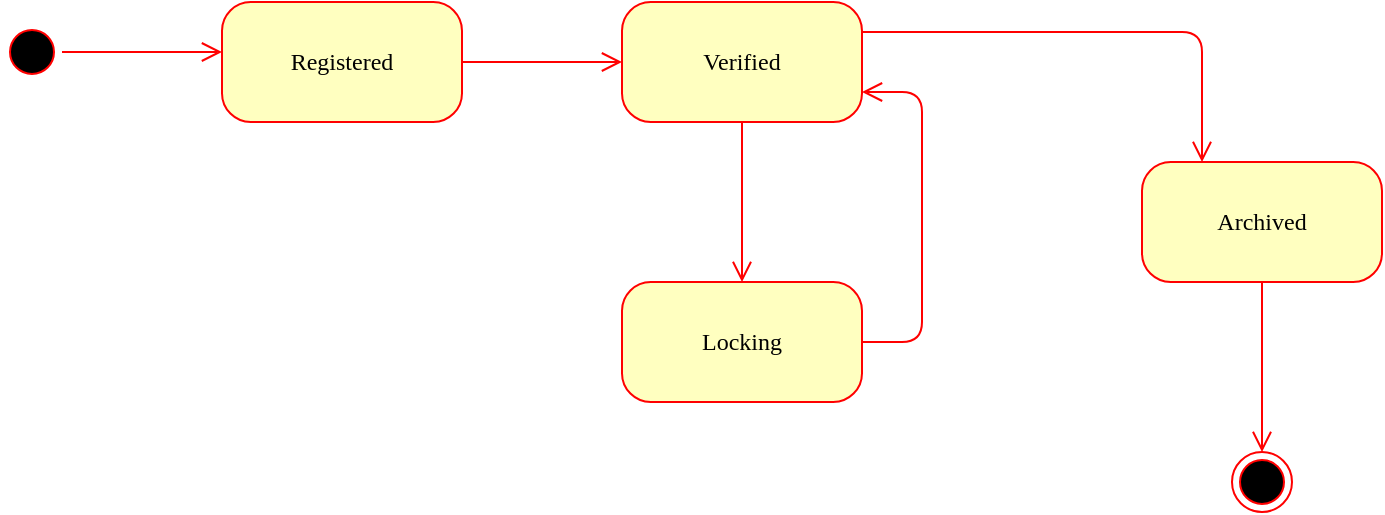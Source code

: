 <mxfile version="14.9.6" type="device" pages="6"><diagram name="STEP 1" id="58cdce13-f638-feb5-8d6f-7d28b1aa9fa0"><mxGraphModel dx="832" dy="1272" grid="1" gridSize="10" guides="1" tooltips="1" connect="1" arrows="1" fold="1" page="1" pageScale="1" pageWidth="1100" pageHeight="850" background="none" math="0" shadow="0"><root><mxCell id="0"/><mxCell id="1" parent="0"/><mxCell id="382b91b5511bd0f7-1" value="" style="ellipse;html=1;shape=startState;fillColor=#000000;strokeColor=#ff0000;rounded=1;shadow=0;comic=0;labelBackgroundColor=none;fontFamily=Verdana;fontSize=12;fontColor=#000000;align=center;direction=south;" parent="1" vertex="1"><mxGeometry x="130" y="210" width="30" height="30" as="geometry"/></mxCell><mxCell id="382b91b5511bd0f7-6" value="Registered" style="rounded=1;whiteSpace=wrap;html=1;arcSize=24;fillColor=#ffffc0;strokeColor=#ff0000;shadow=0;comic=0;labelBackgroundColor=none;fontFamily=Verdana;fontSize=12;fontColor=#000000;align=center;" parent="1" vertex="1"><mxGeometry x="240" y="200" width="120" height="60" as="geometry"/></mxCell><mxCell id="3cde6dad864a17aa-3" style="edgeStyle=orthogonalEdgeStyle;html=1;exitX=1;exitY=0.25;entryX=0.25;entryY=0;labelBackgroundColor=none;endArrow=open;endSize=8;strokeColor=#ff0000;fontFamily=Verdana;fontSize=12;align=left;" parent="1" source="382b91b5511bd0f7-7" target="382b91b5511bd0f7-9" edge="1"><mxGeometry relative="1" as="geometry"/></mxCell><mxCell id="382b91b5511bd0f7-7" value="Verified" style="rounded=1;whiteSpace=wrap;html=1;arcSize=24;fillColor=#ffffc0;strokeColor=#ff0000;shadow=0;comic=0;labelBackgroundColor=none;fontFamily=Verdana;fontSize=12;fontColor=#000000;align=center;" parent="1" vertex="1"><mxGeometry x="440" y="200" width="120" height="60" as="geometry"/></mxCell><mxCell id="382b91b5511bd0f7-9" value="Archived" style="rounded=1;whiteSpace=wrap;html=1;arcSize=24;fillColor=#ffffc0;strokeColor=#ff0000;shadow=0;comic=0;labelBackgroundColor=none;fontFamily=Verdana;fontSize=12;fontColor=#000000;align=center;" parent="1" vertex="1"><mxGeometry x="700" y="280" width="120" height="60" as="geometry"/></mxCell><mxCell id="382b91b5511bd0f7-10" value="Locking" style="rounded=1;whiteSpace=wrap;html=1;arcSize=24;fillColor=#ffffc0;strokeColor=#ff0000;shadow=0;comic=0;labelBackgroundColor=none;fontFamily=Verdana;fontSize=12;fontColor=#000000;align=center;" parent="1" vertex="1"><mxGeometry x="440" y="340" width="120" height="60" as="geometry"/></mxCell><mxCell id="3cde6dad864a17aa-5" style="edgeStyle=elbowEdgeStyle;html=1;labelBackgroundColor=none;endArrow=open;endSize=8;strokeColor=#ff0000;fontFamily=Verdana;fontSize=12;align=left;entryX=0.5;entryY=0;entryDx=0;entryDy=0;exitX=0.5;exitY=1;exitDx=0;exitDy=0;" parent="1" source="382b91b5511bd0f7-9" target="1Tw5r4APDXNCRhc0Rgy8-1" edge="1"><mxGeometry relative="1" as="geometry"><mxPoint x="860" y="490" as="sourcePoint"/><mxPoint x="830" y="630" as="targetPoint"/><Array as="points"><mxPoint x="760" y="380"/></Array></mxGeometry></mxCell><mxCell id="2a3bc250acf0617d-9" style="edgeStyle=orthogonalEdgeStyle;html=1;labelBackgroundColor=none;endArrow=open;endSize=8;strokeColor=#ff0000;fontFamily=Verdana;fontSize=12;align=left;" parent="1" source="382b91b5511bd0f7-1" edge="1"><mxGeometry relative="1" as="geometry"><mxPoint x="240" y="225" as="targetPoint"/></mxGeometry></mxCell><mxCell id="2a3bc250acf0617d-10" style="edgeStyle=orthogonalEdgeStyle;html=1;labelBackgroundColor=none;endArrow=open;endSize=8;strokeColor=#ff0000;fontFamily=Verdana;fontSize=12;align=left;entryX=0;entryY=0.5;" parent="1" source="382b91b5511bd0f7-6" target="382b91b5511bd0f7-7" edge="1"><mxGeometry relative="1" as="geometry"/></mxCell><mxCell id="2a3bc250acf0617d-14" style="edgeStyle=orthogonalEdgeStyle;html=1;entryX=1;entryY=0.75;labelBackgroundColor=none;endArrow=open;endSize=8;strokeColor=#ff0000;fontFamily=Verdana;fontSize=12;align=left;exitX=1;exitY=0.5;exitDx=0;exitDy=0;" parent="1" source="382b91b5511bd0f7-10" target="382b91b5511bd0f7-7" edge="1"><mxGeometry relative="1" as="geometry"><mxPoint x="570" y="460" as="sourcePoint"/><Array as="points"><mxPoint x="590" y="370"/><mxPoint x="590" y="245"/></Array></mxGeometry></mxCell><mxCell id="1Tw5r4APDXNCRhc0Rgy8-1" value="" style="ellipse;html=1;shape=endState;fillColor=#000000;strokeColor=#ff0000;" vertex="1" parent="1"><mxGeometry x="745" y="425" width="30" height="30" as="geometry"/></mxCell><mxCell id="1Tw5r4APDXNCRhc0Rgy8-6" style="edgeStyle=orthogonalEdgeStyle;html=1;labelBackgroundColor=none;endArrow=open;endSize=8;strokeColor=#ff0000;fontFamily=Verdana;fontSize=12;align=left;entryX=0.5;entryY=0;exitX=0.5;exitY=1;exitDx=0;exitDy=0;entryDx=0;entryDy=0;" edge="1" parent="1" source="382b91b5511bd0f7-7" target="382b91b5511bd0f7-10"><mxGeometry relative="1" as="geometry"><mxPoint x="460" y="300" as="sourcePoint"/><mxPoint x="540" y="380" as="targetPoint"/></mxGeometry></mxCell></root></mxGraphModel></diagram><diagram name="STEP 2" id="QKfu1V7X87MnSLor5ncl"><mxGraphModel dx="986" dy="1272" grid="1" gridSize="10" guides="1" tooltips="1" connect="1" arrows="1" fold="1" page="1" pageScale="1" pageWidth="1100" pageHeight="850" background="none" math="0" shadow="0"><root><mxCell id="EJxR_ySyoxJ4q-DhHBnc-0"/><mxCell id="EJxR_ySyoxJ4q-DhHBnc-1" parent="EJxR_ySyoxJ4q-DhHBnc-0"/><mxCell id="EJxR_ySyoxJ4q-DhHBnc-2" value="" style="ellipse;html=1;shape=startState;fillColor=#000000;strokeColor=#ff0000;rounded=1;shadow=0;comic=0;labelBackgroundColor=none;fontFamily=Verdana;fontSize=12;fontColor=#000000;align=center;direction=south;" vertex="1" parent="EJxR_ySyoxJ4q-DhHBnc-1"><mxGeometry x="180" y="215" width="30" height="30" as="geometry"/></mxCell><mxCell id="EJxR_ySyoxJ4q-DhHBnc-3" value="Registered" style="rounded=1;whiteSpace=wrap;html=1;arcSize=24;fillColor=#ffffc0;strokeColor=#ff0000;shadow=0;comic=0;labelBackgroundColor=none;fontFamily=Verdana;fontSize=12;fontColor=#000000;align=center;" vertex="1" parent="EJxR_ySyoxJ4q-DhHBnc-1"><mxGeometry x="260" y="110" width="120" height="60" as="geometry"/></mxCell><mxCell id="EJxR_ySyoxJ4q-DhHBnc-4" value="撤銷帳號&lt;br&gt;." style="edgeStyle=orthogonalEdgeStyle;html=1;exitX=1;exitY=0.25;entryX=0.25;entryY=0;labelBackgroundColor=none;endArrow=open;endSize=8;strokeColor=#ff0000;fontFamily=Verdana;fontSize=12;align=left;" edge="1" parent="EJxR_ySyoxJ4q-DhHBnc-1" source="EJxR_ySyoxJ4q-DhHBnc-5" target="EJxR_ySyoxJ4q-DhHBnc-6"><mxGeometry relative="1" as="geometry"/></mxCell><mxCell id="EJxR_ySyoxJ4q-DhHBnc-5" value="Verified" style="rounded=1;whiteSpace=wrap;html=1;arcSize=24;fillColor=#ffffc0;strokeColor=#ff0000;shadow=0;comic=0;labelBackgroundColor=none;fontFamily=Verdana;fontSize=12;fontColor=#000000;align=center;" vertex="1" parent="EJxR_ySyoxJ4q-DhHBnc-1"><mxGeometry x="440" y="200" width="120" height="60" as="geometry"/></mxCell><mxCell id="EJxR_ySyoxJ4q-DhHBnc-6" value="Archived" style="rounded=1;whiteSpace=wrap;html=1;arcSize=24;fillColor=#ffffc0;strokeColor=#ff0000;shadow=0;comic=0;labelBackgroundColor=none;fontFamily=Verdana;fontSize=12;fontColor=#000000;align=center;" vertex="1" parent="EJxR_ySyoxJ4q-DhHBnc-1"><mxGeometry x="700" y="280" width="120" height="60" as="geometry"/></mxCell><mxCell id="EJxR_ySyoxJ4q-DhHBnc-7" value="Locking" style="rounded=1;whiteSpace=wrap;html=1;arcSize=24;fillColor=#ffffc0;strokeColor=#ff0000;shadow=0;comic=0;labelBackgroundColor=none;fontFamily=Verdana;fontSize=12;fontColor=#000000;align=center;" vertex="1" parent="EJxR_ySyoxJ4q-DhHBnc-1"><mxGeometry x="440" y="340" width="120" height="60" as="geometry"/></mxCell><mxCell id="EJxR_ySyoxJ4q-DhHBnc-8" style="edgeStyle=elbowEdgeStyle;html=1;labelBackgroundColor=none;endArrow=open;endSize=8;strokeColor=#ff0000;fontFamily=Verdana;fontSize=12;align=left;entryX=0.5;entryY=0;entryDx=0;entryDy=0;exitX=0.5;exitY=1;exitDx=0;exitDy=0;" edge="1" parent="EJxR_ySyoxJ4q-DhHBnc-1" source="EJxR_ySyoxJ4q-DhHBnc-6" target="EJxR_ySyoxJ4q-DhHBnc-12"><mxGeometry relative="1" as="geometry"><mxPoint x="860" y="490" as="sourcePoint"/><mxPoint x="830" y="630" as="targetPoint"/><Array as="points"><mxPoint x="760" y="380"/></Array></mxGeometry></mxCell><mxCell id="EJxR_ySyoxJ4q-DhHBnc-9" value="申請帳號" style="edgeStyle=orthogonalEdgeStyle;html=1;labelBackgroundColor=none;endArrow=open;endSize=8;strokeColor=#ff0000;fontFamily=Verdana;fontSize=12;align=left;entryX=0;entryY=0.5;entryDx=0;entryDy=0;" edge="1" parent="EJxR_ySyoxJ4q-DhHBnc-1" source="EJxR_ySyoxJ4q-DhHBnc-2" target="EJxR_ySyoxJ4q-DhHBnc-3"><mxGeometry relative="1" as="geometry"><mxPoint x="240" y="225" as="targetPoint"/></mxGeometry></mxCell><mxCell id="EJxR_ySyoxJ4q-DhHBnc-10" value="進行EMAIL驗證&lt;br&gt;" style="edgeStyle=orthogonalEdgeStyle;html=1;labelBackgroundColor=none;endArrow=open;endSize=8;strokeColor=#ff0000;fontFamily=Verdana;fontSize=12;align=left;entryX=0;entryY=0.5;" edge="1" parent="EJxR_ySyoxJ4q-DhHBnc-1" source="EJxR_ySyoxJ4q-DhHBnc-3" target="EJxR_ySyoxJ4q-DhHBnc-5"><mxGeometry relative="1" as="geometry"/></mxCell><mxCell id="EJxR_ySyoxJ4q-DhHBnc-11" value="忘記密碼&lt;br&gt;(重設)" style="edgeStyle=orthogonalEdgeStyle;html=1;entryX=1;entryY=0.75;labelBackgroundColor=none;endArrow=open;endSize=8;strokeColor=#ff0000;fontFamily=Verdana;fontSize=12;align=left;exitX=1;exitY=0.5;exitDx=0;exitDy=0;" edge="1" parent="EJxR_ySyoxJ4q-DhHBnc-1" source="EJxR_ySyoxJ4q-DhHBnc-7" target="EJxR_ySyoxJ4q-DhHBnc-5"><mxGeometry relative="1" as="geometry"><mxPoint x="570" y="460" as="sourcePoint"/><Array as="points"><mxPoint x="620" y="370"/><mxPoint x="620" y="245"/></Array></mxGeometry></mxCell><mxCell id="EJxR_ySyoxJ4q-DhHBnc-12" value="" style="ellipse;html=1;shape=endState;fillColor=#000000;strokeColor=#ff0000;" vertex="1" parent="EJxR_ySyoxJ4q-DhHBnc-1"><mxGeometry x="745" y="425" width="30" height="30" as="geometry"/></mxCell><mxCell id="EJxR_ySyoxJ4q-DhHBnc-13" value="輸入密碼錯誤(三次)" style="edgeStyle=orthogonalEdgeStyle;html=1;labelBackgroundColor=none;endArrow=open;endSize=8;strokeColor=#ff0000;fontFamily=Verdana;fontSize=12;align=left;entryX=0.5;entryY=0;exitX=0.5;exitY=1;exitDx=0;exitDy=0;entryDx=0;entryDy=0;" edge="1" parent="EJxR_ySyoxJ4q-DhHBnc-1" source="EJxR_ySyoxJ4q-DhHBnc-5" target="EJxR_ySyoxJ4q-DhHBnc-7"><mxGeometry relative="1" as="geometry"><mxPoint x="460" y="300" as="sourcePoint"/><mxPoint x="540" y="380" as="targetPoint"/></mxGeometry></mxCell></root></mxGraphModel></diagram><diagram name="STEP 3" id="xMmD3lQz6aDLC7gqg4V_"><mxGraphModel dx="892" dy="1272" grid="1" gridSize="10" guides="1" tooltips="1" connect="1" arrows="1" fold="1" page="1" pageScale="1" pageWidth="1100" pageHeight="850" background="none" math="0" shadow="0"><root><mxCell id="XWTrqI8TIxMDbQP2rO37-0"/><mxCell id="XWTrqI8TIxMDbQP2rO37-1" parent="XWTrqI8TIxMDbQP2rO37-0"/><mxCell id="XWTrqI8TIxMDbQP2rO37-2" value="" style="ellipse;html=1;shape=startState;fillColor=#000000;strokeColor=#ff0000;rounded=1;shadow=0;comic=0;labelBackgroundColor=none;fontFamily=Verdana;fontSize=12;fontColor=#000000;align=center;direction=south;" vertex="1" parent="XWTrqI8TIxMDbQP2rO37-1"><mxGeometry x="180" y="215" width="30" height="30" as="geometry"/></mxCell><mxCell id="XWTrqI8TIxMDbQP2rO37-3" value="Registered" style="rounded=1;whiteSpace=wrap;html=1;arcSize=24;fillColor=#ffffc0;strokeColor=#ff0000;shadow=0;comic=0;labelBackgroundColor=none;fontFamily=Verdana;fontSize=12;fontColor=#000000;align=center;" vertex="1" parent="XWTrqI8TIxMDbQP2rO37-1"><mxGeometry x="260" y="110" width="120" height="60" as="geometry"/></mxCell><mxCell id="XWTrqI8TIxMDbQP2rO37-4" value="&lt;br&gt;Remove()&lt;br&gt;&lt;br&gt;." style="edgeStyle=orthogonalEdgeStyle;html=1;exitX=1;exitY=0.25;entryX=0.25;entryY=0;labelBackgroundColor=none;endArrow=open;endSize=8;strokeColor=#ff0000;fontFamily=Verdana;fontSize=12;align=left;" edge="1" parent="XWTrqI8TIxMDbQP2rO37-1" source="XWTrqI8TIxMDbQP2rO37-5" target="XWTrqI8TIxMDbQP2rO37-6"><mxGeometry relative="1" as="geometry"/></mxCell><mxCell id="XWTrqI8TIxMDbQP2rO37-5" value="Activated" style="rounded=1;whiteSpace=wrap;html=1;arcSize=24;fillColor=#ffffc0;strokeColor=#ff0000;shadow=0;comic=0;labelBackgroundColor=none;fontFamily=Verdana;fontSize=12;fontColor=#000000;align=center;" vertex="1" parent="XWTrqI8TIxMDbQP2rO37-1"><mxGeometry x="440" y="200" width="120" height="60" as="geometry"/></mxCell><mxCell id="XWTrqI8TIxMDbQP2rO37-6" value="Archived" style="rounded=1;whiteSpace=wrap;html=1;arcSize=24;fillColor=#ffffc0;strokeColor=#ff0000;shadow=0;comic=0;labelBackgroundColor=none;fontFamily=Verdana;fontSize=12;fontColor=#000000;align=center;" vertex="1" parent="XWTrqI8TIxMDbQP2rO37-1"><mxGeometry x="700" y="280" width="120" height="60" as="geometry"/></mxCell><mxCell id="XWTrqI8TIxMDbQP2rO37-7" value="Deactived" style="rounded=1;whiteSpace=wrap;html=1;arcSize=24;fillColor=#ffffc0;strokeColor=#ff0000;shadow=0;comic=0;labelBackgroundColor=none;fontFamily=Verdana;fontSize=12;fontColor=#000000;align=center;" vertex="1" parent="XWTrqI8TIxMDbQP2rO37-1"><mxGeometry x="440" y="340" width="120" height="60" as="geometry"/></mxCell><mxCell id="XWTrqI8TIxMDbQP2rO37-8" style="edgeStyle=elbowEdgeStyle;html=1;labelBackgroundColor=none;endArrow=open;endSize=8;strokeColor=#ff0000;fontFamily=Verdana;fontSize=12;align=left;entryX=0.5;entryY=0;entryDx=0;entryDy=0;exitX=0.5;exitY=1;exitDx=0;exitDy=0;" edge="1" parent="XWTrqI8TIxMDbQP2rO37-1" source="XWTrqI8TIxMDbQP2rO37-6" target="XWTrqI8TIxMDbQP2rO37-12"><mxGeometry relative="1" as="geometry"><mxPoint x="860" y="490" as="sourcePoint"/><mxPoint x="830" y="630" as="targetPoint"/><Array as="points"><mxPoint x="760" y="380"/></Array></mxGeometry></mxCell><mxCell id="XWTrqI8TIxMDbQP2rO37-9" value="&amp;nbsp; Register()" style="edgeStyle=orthogonalEdgeStyle;html=1;labelBackgroundColor=none;endArrow=open;endSize=8;strokeColor=#ff0000;fontFamily=Verdana;fontSize=12;align=left;entryX=0;entryY=0.5;entryDx=0;entryDy=0;" edge="1" parent="XWTrqI8TIxMDbQP2rO37-1" source="XWTrqI8TIxMDbQP2rO37-2" target="XWTrqI8TIxMDbQP2rO37-3"><mxGeometry relative="1" as="geometry"><mxPoint x="240" y="225" as="targetPoint"/></mxGeometry></mxCell><mxCell id="XWTrqI8TIxMDbQP2rO37-10" value="&lt;br&gt;&amp;nbsp; EmailValidate()&lt;br&gt;" style="edgeStyle=orthogonalEdgeStyle;html=1;labelBackgroundColor=none;endArrow=open;endSize=8;strokeColor=#ff0000;fontFamily=Verdana;fontSize=12;align=left;entryX=0;entryY=0.5;" edge="1" parent="XWTrqI8TIxMDbQP2rO37-1" source="XWTrqI8TIxMDbQP2rO37-3" target="XWTrqI8TIxMDbQP2rO37-5"><mxGeometry relative="1" as="geometry"/></mxCell><mxCell id="XWTrqI8TIxMDbQP2rO37-11" value="&amp;nbsp;Enable()" style="edgeStyle=orthogonalEdgeStyle;html=1;entryX=1;entryY=0.75;labelBackgroundColor=none;endArrow=open;endSize=8;strokeColor=#ff0000;fontFamily=Verdana;fontSize=12;align=left;exitX=1;exitY=0.5;exitDx=0;exitDy=0;" edge="1" parent="XWTrqI8TIxMDbQP2rO37-1" source="XWTrqI8TIxMDbQP2rO37-7" target="XWTrqI8TIxMDbQP2rO37-5"><mxGeometry relative="1" as="geometry"><mxPoint x="570" y="460" as="sourcePoint"/><Array as="points"><mxPoint x="620" y="370"/><mxPoint x="620" y="245"/></Array></mxGeometry></mxCell><mxCell id="XWTrqI8TIxMDbQP2rO37-12" value="" style="ellipse;html=1;shape=endState;fillColor=#000000;strokeColor=#ff0000;" vertex="1" parent="XWTrqI8TIxMDbQP2rO37-1"><mxGeometry x="745" y="425" width="30" height="30" as="geometry"/></mxCell><mxCell id="XWTrqI8TIxMDbQP2rO37-13" value="&lt;br&gt;&amp;nbsp;Lock()" style="edgeStyle=orthogonalEdgeStyle;html=1;labelBackgroundColor=none;endArrow=open;endSize=8;strokeColor=#ff0000;fontFamily=Verdana;fontSize=12;align=left;entryX=0.5;entryY=0;exitX=0.5;exitY=1;exitDx=0;exitDy=0;entryDx=0;entryDy=0;" edge="1" parent="XWTrqI8TIxMDbQP2rO37-1" source="XWTrqI8TIxMDbQP2rO37-5" target="XWTrqI8TIxMDbQP2rO37-7"><mxGeometry relative="1" as="geometry"><mxPoint x="460" y="300" as="sourcePoint"/><mxPoint x="540" y="380" as="targetPoint"/></mxGeometry></mxCell></root></mxGraphModel></diagram><diagram name="STEP 4" id="PehyNadLh8OAFqgDyJLH"><mxGraphModel dx="615" dy="1727" grid="1" gridSize="10" guides="1" tooltips="1" connect="1" arrows="1" fold="1" page="1" pageScale="1" pageWidth="1100" pageHeight="850" background="none" math="0" shadow="0"><root><mxCell id="E8lBxkRK9DMBh62dXM_4-0"/><mxCell id="E8lBxkRK9DMBh62dXM_4-1" parent="E8lBxkRK9DMBh62dXM_4-0"/><mxCell id="E8lBxkRK9DMBh62dXM_4-2" value="&lt;br&gt;&lt;br&gt;&lt;br&gt;(START)" style="ellipse;html=1;shape=startState;fillColor=#000000;strokeColor=#ff0000;rounded=1;shadow=0;comic=0;labelBackgroundColor=none;fontFamily=Verdana;fontSize=12;fontColor=#000000;align=center;direction=south;" vertex="1" parent="E8lBxkRK9DMBh62dXM_4-1"><mxGeometry x="240" y="20" width="30" height="30" as="geometry"/></mxCell><mxCell id="E8lBxkRK9DMBh62dXM_4-3" value="CREATED" style="rounded=1;whiteSpace=wrap;html=1;arcSize=24;fillColor=#ffffc0;strokeColor=#ff0000;shadow=0;comic=0;labelBackgroundColor=none;fontFamily=Verdana;fontSize=12;fontColor=#000000;align=center;" vertex="1" parent="E8lBxkRK9DMBh62dXM_4-1"><mxGeometry x="300" y="110" width="120" height="60" as="geometry"/></mxCell><mxCell id="E8lBxkRK9DMBh62dXM_4-4" value="&lt;br&gt;Remove()&lt;br&gt;[USER,STAFF]&lt;br&gt;." style="edgeStyle=orthogonalEdgeStyle;html=1;exitX=1;exitY=0.5;entryX=0.5;entryY=0;labelBackgroundColor=none;endArrow=open;endSize=8;strokeColor=#ff0000;fontFamily=Verdana;fontSize=12;align=left;entryDx=0;entryDy=0;exitDx=0;exitDy=0;" edge="1" parent="E8lBxkRK9DMBh62dXM_4-1" source="E8lBxkRK9DMBh62dXM_4-5" target="E8lBxkRK9DMBh62dXM_4-6"><mxGeometry relative="1" as="geometry"/></mxCell><mxCell id="E8lBxkRK9DMBh62dXM_4-5" value="ACTIVATED" style="rounded=1;whiteSpace=wrap;html=1;arcSize=24;fillColor=#ffffc0;strokeColor=#ff0000;shadow=0;comic=0;labelBackgroundColor=none;fontFamily=Verdana;fontSize=12;fontColor=#000000;align=center;" vertex="1" parent="E8lBxkRK9DMBh62dXM_4-1"><mxGeometry x="300" y="260" width="120" height="60" as="geometry"/></mxCell><mxCell id="E8lBxkRK9DMBh62dXM_4-6" value="ARCHIVED" style="rounded=1;whiteSpace=wrap;html=1;arcSize=24;fillColor=#ffffc0;strokeColor=#ff0000;shadow=0;comic=0;labelBackgroundColor=none;fontFamily=Verdana;fontSize=12;fontColor=#000000;align=center;" vertex="1" parent="E8lBxkRK9DMBh62dXM_4-1"><mxGeometry x="610" y="340" width="120" height="60" as="geometry"/></mxCell><mxCell id="E8lBxkRK9DMBh62dXM_4-7" value="DEACTIVED" style="rounded=1;whiteSpace=wrap;html=1;arcSize=24;fillColor=#ffffc0;strokeColor=#ff0000;shadow=0;comic=0;labelBackgroundColor=none;fontFamily=Verdana;fontSize=12;fontColor=#000000;align=center;" vertex="1" parent="E8lBxkRK9DMBh62dXM_4-1"><mxGeometry x="300" y="400" width="120" height="60" as="geometry"/></mxCell><mxCell id="E8lBxkRK9DMBh62dXM_4-8" style="edgeStyle=elbowEdgeStyle;html=1;labelBackgroundColor=none;endArrow=open;endSize=8;strokeColor=#ff0000;fontFamily=Verdana;fontSize=12;align=left;entryX=0.5;entryY=0;entryDx=0;entryDy=0;exitX=0.5;exitY=1;exitDx=0;exitDy=0;" edge="1" parent="E8lBxkRK9DMBh62dXM_4-1" source="E8lBxkRK9DMBh62dXM_4-6" target="E8lBxkRK9DMBh62dXM_4-12"><mxGeometry relative="1" as="geometry"><mxPoint x="860" y="490" as="sourcePoint"/><mxPoint x="830" y="630" as="targetPoint"/><Array as="points"><mxPoint x="670" y="430"/></Array></mxGeometry></mxCell><mxCell id="E8lBxkRK9DMBh62dXM_4-9" value="&lt;br&gt;&lt;br&gt;&lt;br&gt;&lt;br&gt;&amp;nbsp; &amp;nbsp;Register()&lt;br&gt;&amp;nbsp; &amp;nbsp;[USER]&lt;br&gt;&lt;br&gt;&amp;nbsp; &amp;nbsp;Import()&lt;br&gt;&amp;nbsp; &amp;nbsp;[USER]" style="edgeStyle=orthogonalEdgeStyle;html=1;labelBackgroundColor=none;endArrow=open;endSize=8;strokeColor=#ff0000;fontFamily=Verdana;fontSize=12;align=left;entryX=0.5;entryY=0;entryDx=0;entryDy=0;" edge="1" parent="E8lBxkRK9DMBh62dXM_4-1" source="E8lBxkRK9DMBh62dXM_4-2" target="E8lBxkRK9DMBh62dXM_4-3"><mxGeometry relative="1" as="geometry"><mxPoint x="240" y="225" as="targetPoint"/></mxGeometry></mxCell><mxCell id="E8lBxkRK9DMBh62dXM_4-10" value="&lt;br&gt;&amp;nbsp; Activate()&lt;br&gt;&amp;nbsp; [USER]" style="edgeStyle=orthogonalEdgeStyle;html=1;labelBackgroundColor=none;endArrow=open;endSize=8;strokeColor=#ff0000;fontFamily=Verdana;fontSize=12;align=left;entryX=0.5;entryY=0;exitX=0.5;exitY=1;exitDx=0;exitDy=0;entryDx=0;entryDy=0;" edge="1" parent="E8lBxkRK9DMBh62dXM_4-1" source="E8lBxkRK9DMBh62dXM_4-3" target="E8lBxkRK9DMBh62dXM_4-5"><mxGeometry relative="1" as="geometry"/></mxCell><mxCell id="E8lBxkRK9DMBh62dXM_4-11" value="&amp;nbsp;UnLock()&lt;br&gt;&amp;nbsp;[USER,STAFF]" style="edgeStyle=orthogonalEdgeStyle;html=1;entryX=1;entryY=0.75;labelBackgroundColor=none;endArrow=open;endSize=8;strokeColor=#ff0000;fontFamily=Verdana;fontSize=12;align=left;" edge="1" parent="E8lBxkRK9DMBh62dXM_4-1" target="E8lBxkRK9DMBh62dXM_4-5"><mxGeometry relative="1" as="geometry"><mxPoint x="420" y="430" as="sourcePoint"/><Array as="points"><mxPoint x="490" y="430"/><mxPoint x="490" y="305"/></Array></mxGeometry></mxCell><mxCell id="E8lBxkRK9DMBh62dXM_4-12" value="&lt;br&gt;&lt;br&gt;&lt;br&gt;&lt;br&gt;(END)" style="ellipse;html=1;shape=endState;fillColor=#000000;strokeColor=#ff0000;" vertex="1" parent="E8lBxkRK9DMBh62dXM_4-1"><mxGeometry x="655" y="470" width="30" height="30" as="geometry"/></mxCell><mxCell id="E8lBxkRK9DMBh62dXM_4-13" value="&lt;br&gt;&amp;nbsp;Lock()&lt;br&gt;&amp;nbsp;[USER]" style="edgeStyle=orthogonalEdgeStyle;html=1;labelBackgroundColor=none;endArrow=open;endSize=8;strokeColor=#ff0000;fontFamily=Verdana;fontSize=12;align=left;entryX=0.5;entryY=0;exitX=0.5;exitY=1;exitDx=0;exitDy=0;entryDx=0;entryDy=0;" edge="1" parent="E8lBxkRK9DMBh62dXM_4-1" source="E8lBxkRK9DMBh62dXM_4-5" target="E8lBxkRK9DMBh62dXM_4-7"><mxGeometry relative="1" as="geometry"><mxPoint x="460" y="300" as="sourcePoint"/><mxPoint x="540" y="380" as="targetPoint"/></mxGeometry></mxCell><mxCell id="zpTPC1AMkzwIAFhAHAJZ-0" value="" style="points=[[0.145,0.145,0],[0.5,0,0],[0.855,0.145,0],[1,0.5,0],[0.855,0.855,0],[0.5,1,0],[0.145,0.855,0],[0,0.5,0]];shape=mxgraph.bpmn.event;html=1;verticalLabelPosition=bottom;labelBackgroundColor=#ffffff;verticalAlign=top;align=center;perimeter=ellipsePerimeter;outlineConnect=0;aspect=fixed;outline=end;symbol=error;" vertex="1" parent="E8lBxkRK9DMBh62dXM_4-1"><mxGeometry x="400" y="100" width="30" height="30" as="geometry"/></mxCell><mxCell id="zpTPC1AMkzwIAFhAHAJZ-3" value="" style="points=[[0.145,0.145,0],[0.5,0,0],[0.855,0.145,0],[1,0.5,0],[0.855,0.855,0],[0.5,1,0],[0.145,0.855,0],[0,0.5,0]];shape=mxgraph.bpmn.event;html=1;verticalLabelPosition=bottom;labelBackgroundColor=#ffffff;verticalAlign=top;align=center;perimeter=ellipsePerimeter;outlineConnect=0;aspect=fixed;outline=end;symbol=error;" vertex="1" parent="E8lBxkRK9DMBh62dXM_4-1"><mxGeometry x="400" y="250" width="30" height="30" as="geometry"/></mxCell><mxCell id="zpTPC1AMkzwIAFhAHAJZ-4" value="" style="points=[[0.145,0.145,0],[0.5,0,0],[0.855,0.145,0],[1,0.5,0],[0.855,0.855,0],[0.5,1,0],[0.145,0.855,0],[0,0.5,0]];shape=mxgraph.bpmn.event;html=1;verticalLabelPosition=bottom;labelBackgroundColor=#ffffff;verticalAlign=top;align=center;perimeter=ellipsePerimeter;outlineConnect=0;aspect=fixed;outline=end;symbol=error;" vertex="1" parent="E8lBxkRK9DMBh62dXM_4-1"><mxGeometry x="400" y="390" width="30" height="30" as="geometry"/></mxCell><mxCell id="zpTPC1AMkzwIAFhAHAJZ-5" value="" style="points=[[0.145,0.145,0],[0.5,0,0],[0.855,0.145,0],[1,0.5,0],[0.855,0.855,0],[0.5,1,0],[0.145,0.855,0],[0,0.5,0]];shape=mxgraph.bpmn.event;html=1;verticalLabelPosition=bottom;labelBackgroundColor=#ffffff;verticalAlign=top;align=center;perimeter=ellipsePerimeter;outlineConnect=0;aspect=fixed;outline=end;symbol=error;" vertex="1" parent="E8lBxkRK9DMBh62dXM_4-1"><mxGeometry x="680" y="330" width="30" height="30" as="geometry"/></mxCell><mxCell id="zpTPC1AMkzwIAFhAHAJZ-8" value="" style="points=[[0.145,0.145,0],[0.5,0,0],[0.855,0.145,0],[1,0.5,0],[0.855,0.855,0],[0.5,1,0],[0.145,0.855,0],[0,0.5,0]];shape=mxgraph.bpmn.event;html=1;verticalLabelPosition=bottom;labelBackgroundColor=#ffffff;verticalAlign=top;align=center;perimeter=ellipsePerimeter;outlineConnect=0;aspect=fixed;outline=end;symbol=error;" vertex="1" parent="E8lBxkRK9DMBh62dXM_4-1"><mxGeometry x="430" y="30" width="30" height="30" as="geometry"/></mxCell><mxCell id="_0KVYvz3ht1j8HqEU500-2" value="&lt;div style=&quot;text-align: left&quot;&gt;ValidateEmail( )&lt;/div&gt;" style="html=1;verticalAlign=bottom;endArrow=open;dashed=1;endSize=8;exitX=1;exitY=0.5;exitDx=0;exitDy=0;" edge="1" parent="E8lBxkRK9DMBh62dXM_4-1" source="E8lBxkRK9DMBh62dXM_4-3"><mxGeometry relative="1" as="geometry"><mxPoint x="560" y="160" as="sourcePoint"/><mxPoint x="730" y="140" as="targetPoint"/></mxGeometry></mxCell><mxCell id="_0KVYvz3ht1j8HqEU500-3" value="&lt;div style=&quot;text-align: left&quot;&gt;CheckPassword( )&lt;/div&gt;&lt;div style=&quot;text-align: left&quot;&gt;ResetPassword( )&lt;/div&gt;" style="html=1;verticalAlign=bottom;endArrow=open;dashed=1;endSize=8;exitX=1;exitY=0.5;exitDx=0;exitDy=0;" edge="1" parent="E8lBxkRK9DMBh62dXM_4-1"><mxGeometry relative="1" as="geometry"><mxPoint x="430" y="270.0" as="sourcePoint"/><mxPoint x="740" y="270.0" as="targetPoint"/></mxGeometry></mxCell><mxCell id="_0KVYvz3ht1j8HqEU500-4" value="&lt;div style=&quot;text-align: left&quot;&gt;ResetPassword( )&lt;br&gt;&lt;/div&gt;" style="html=1;verticalAlign=bottom;endArrow=open;dashed=1;endSize=8;exitX=0.5;exitY=1;exitDx=0;exitDy=0;" edge="1" parent="E8lBxkRK9DMBh62dXM_4-1" source="E8lBxkRK9DMBh62dXM_4-7"><mxGeometry relative="1" as="geometry"><mxPoint x="280" y="570.0" as="sourcePoint"/><mxPoint x="730" y="570" as="targetPoint"/><Array as="points"><mxPoint x="360" y="570"/></Array></mxGeometry></mxCell></root></mxGraphModel></diagram><diagram name="ARTICLE2 - 1" id="NIOwmzkKGl1NM324XMFB"><mxGraphModel dx="892" dy="2122" grid="1" gridSize="10" guides="1" tooltips="1" connect="1" arrows="1" fold="1" page="1" pageScale="1" pageWidth="1100" pageHeight="850" background="none" math="0" shadow="0"><root><mxCell id="DGtuiSDRL9Hms_ADcDEB-0"/><mxCell id="DGtuiSDRL9Hms_ADcDEB-1" parent="DGtuiSDRL9Hms_ADcDEB-0"/><mxCell id="DGtuiSDRL9Hms_ADcDEB-2" value="&lt;br&gt;&lt;br&gt;&lt;br&gt;(START)" style="ellipse;html=1;shape=startState;fillColor=#000000;strokeColor=#ff0000;rounded=1;shadow=0;comic=0;labelBackgroundColor=none;fontFamily=Verdana;fontSize=12;fontColor=#000000;align=center;direction=south;" vertex="1" parent="DGtuiSDRL9Hms_ADcDEB-1"><mxGeometry x="240" y="20" width="30" height="30" as="geometry"/></mxCell><mxCell id="DGtuiSDRL9Hms_ADcDEB-3" value="CREATED" style="rounded=1;whiteSpace=wrap;html=1;arcSize=24;fillColor=#ffffc0;strokeColor=#ff0000;shadow=0;comic=0;labelBackgroundColor=none;fontFamily=Verdana;fontSize=12;fontColor=#000000;align=center;" vertex="1" parent="DGtuiSDRL9Hms_ADcDEB-1"><mxGeometry x="300" y="110" width="120" height="60" as="geometry"/></mxCell><mxCell id="DGtuiSDRL9Hms_ADcDEB-4" value="&lt;br&gt;SoftDelete()&lt;br&gt;[USER,STAFF]&lt;br&gt;." style="edgeStyle=orthogonalEdgeStyle;html=1;exitX=1;exitY=0.5;entryX=0.5;entryY=0;labelBackgroundColor=none;endArrow=open;endSize=8;strokeColor=#ff0000;fontFamily=Verdana;fontSize=12;align=left;entryDx=0;entryDy=0;exitDx=0;exitDy=0;" edge="1" parent="DGtuiSDRL9Hms_ADcDEB-1" source="DGtuiSDRL9Hms_ADcDEB-5" target="DGtuiSDRL9Hms_ADcDEB-6"><mxGeometry relative="1" as="geometry"/></mxCell><mxCell id="DGtuiSDRL9Hms_ADcDEB-5" value="ACTIVATED" style="rounded=1;whiteSpace=wrap;html=1;arcSize=24;fillColor=#ffffc0;strokeColor=#ff0000;shadow=0;comic=0;labelBackgroundColor=none;fontFamily=Verdana;fontSize=12;fontColor=#000000;align=center;" vertex="1" parent="DGtuiSDRL9Hms_ADcDEB-1"><mxGeometry x="300" y="260" width="120" height="60" as="geometry"/></mxCell><mxCell id="DGtuiSDRL9Hms_ADcDEB-6" value="ARCHIVED" style="rounded=1;whiteSpace=wrap;html=1;arcSize=24;fillColor=#ffffc0;strokeColor=#ff0000;shadow=0;comic=0;labelBackgroundColor=none;fontFamily=Verdana;fontSize=12;fontColor=#000000;align=center;" vertex="1" parent="DGtuiSDRL9Hms_ADcDEB-1"><mxGeometry x="610" y="340" width="120" height="60" as="geometry"/></mxCell><mxCell id="DGtuiSDRL9Hms_ADcDEB-7" value="DEACTIVED" style="rounded=1;whiteSpace=wrap;html=1;arcSize=24;fillColor=#ffffc0;strokeColor=#ff0000;shadow=0;comic=0;labelBackgroundColor=none;fontFamily=Verdana;fontSize=12;fontColor=#000000;align=center;" vertex="1" parent="DGtuiSDRL9Hms_ADcDEB-1"><mxGeometry x="300" y="400" width="120" height="60" as="geometry"/></mxCell><mxCell id="DGtuiSDRL9Hms_ADcDEB-8" value="&lt;br&gt;&amp;nbsp; Delete()&lt;br&gt;&amp;nbsp; [STAFF]" style="edgeStyle=elbowEdgeStyle;html=1;labelBackgroundColor=none;endArrow=open;endSize=8;strokeColor=#ff0000;fontFamily=Verdana;fontSize=12;align=left;entryX=0.5;entryY=0;entryDx=0;entryDy=0;exitX=0.5;exitY=1;exitDx=0;exitDy=0;" edge="1" parent="DGtuiSDRL9Hms_ADcDEB-1" source="DGtuiSDRL9Hms_ADcDEB-6" target="DGtuiSDRL9Hms_ADcDEB-12"><mxGeometry relative="1" as="geometry"><mxPoint x="860" y="490" as="sourcePoint"/><mxPoint x="830" y="630" as="targetPoint"/><Array as="points"><mxPoint x="670" y="430"/></Array></mxGeometry></mxCell><mxCell id="DGtuiSDRL9Hms_ADcDEB-9" value="&lt;br&gt;&lt;br&gt;&lt;br&gt;&lt;br&gt;&amp;nbsp; &amp;nbsp;Register()&lt;br&gt;&amp;nbsp; &amp;nbsp;[USER]&lt;br&gt;&lt;br&gt;&amp;nbsp; &amp;nbsp;Import()&lt;br&gt;&amp;nbsp; &amp;nbsp;[USER]" style="edgeStyle=orthogonalEdgeStyle;html=1;labelBackgroundColor=none;endArrow=open;endSize=8;strokeColor=#ff0000;fontFamily=Verdana;fontSize=12;align=left;entryX=0.5;entryY=0;entryDx=0;entryDy=0;" edge="1" parent="DGtuiSDRL9Hms_ADcDEB-1" source="DGtuiSDRL9Hms_ADcDEB-2" target="DGtuiSDRL9Hms_ADcDEB-3"><mxGeometry relative="1" as="geometry"><mxPoint x="240" y="225" as="targetPoint"/></mxGeometry></mxCell><mxCell id="DGtuiSDRL9Hms_ADcDEB-10" value="&lt;br&gt;&amp;nbsp; Activate()&lt;br&gt;&amp;nbsp; [USER]" style="edgeStyle=orthogonalEdgeStyle;html=1;labelBackgroundColor=none;endArrow=open;endSize=8;strokeColor=#ff0000;fontFamily=Verdana;fontSize=12;align=left;entryX=0.5;entryY=0;exitX=0.5;exitY=1;exitDx=0;exitDy=0;entryDx=0;entryDy=0;" edge="1" parent="DGtuiSDRL9Hms_ADcDEB-1" source="DGtuiSDRL9Hms_ADcDEB-3" target="DGtuiSDRL9Hms_ADcDEB-5"><mxGeometry relative="1" as="geometry"/></mxCell><mxCell id="DGtuiSDRL9Hms_ADcDEB-11" value="&amp;nbsp;UnLock()&lt;br&gt;&amp;nbsp;[USER,STAFF]" style="edgeStyle=orthogonalEdgeStyle;html=1;entryX=1;entryY=0.75;labelBackgroundColor=none;endArrow=open;endSize=8;strokeColor=#ff0000;fontFamily=Verdana;fontSize=12;align=left;" edge="1" parent="DGtuiSDRL9Hms_ADcDEB-1" target="DGtuiSDRL9Hms_ADcDEB-5"><mxGeometry relative="1" as="geometry"><mxPoint x="420" y="430" as="sourcePoint"/><Array as="points"><mxPoint x="490" y="430"/><mxPoint x="490" y="305"/></Array></mxGeometry></mxCell><mxCell id="DGtuiSDRL9Hms_ADcDEB-12" value="&lt;br&gt;&lt;br&gt;&lt;br&gt;&lt;br&gt;(END)" style="ellipse;html=1;shape=endState;fillColor=#000000;strokeColor=#ff0000;" vertex="1" parent="DGtuiSDRL9Hms_ADcDEB-1"><mxGeometry x="655" y="470" width="30" height="30" as="geometry"/></mxCell><mxCell id="DGtuiSDRL9Hms_ADcDEB-13" value="&lt;br&gt;&amp;nbsp;Lock()&lt;br&gt;&amp;nbsp;[USER]" style="edgeStyle=orthogonalEdgeStyle;html=1;labelBackgroundColor=none;endArrow=open;endSize=8;strokeColor=#ff0000;fontFamily=Verdana;fontSize=12;align=left;entryX=0.5;entryY=0;exitX=0.5;exitY=1;exitDx=0;exitDy=0;entryDx=0;entryDy=0;" edge="1" parent="DGtuiSDRL9Hms_ADcDEB-1" source="DGtuiSDRL9Hms_ADcDEB-5" target="DGtuiSDRL9Hms_ADcDEB-7"><mxGeometry relative="1" as="geometry"><mxPoint x="460" y="300" as="sourcePoint"/><mxPoint x="540" y="380" as="targetPoint"/></mxGeometry></mxCell><mxCell id="DGtuiSDRL9Hms_ADcDEB-14" value="" style="points=[[0.145,0.145,0],[0.5,0,0],[0.855,0.145,0],[1,0.5,0],[0.855,0.855,0],[0.5,1,0],[0.145,0.855,0],[0,0.5,0]];shape=mxgraph.bpmn.event;html=1;verticalLabelPosition=bottom;labelBackgroundColor=#ffffff;verticalAlign=top;align=center;perimeter=ellipsePerimeter;outlineConnect=0;aspect=fixed;outline=end;symbol=error;" vertex="1" parent="DGtuiSDRL9Hms_ADcDEB-1"><mxGeometry x="400" y="100" width="30" height="30" as="geometry"/></mxCell><mxCell id="DGtuiSDRL9Hms_ADcDEB-15" value="" style="points=[[0.145,0.145,0],[0.5,0,0],[0.855,0.145,0],[1,0.5,0],[0.855,0.855,0],[0.5,1,0],[0.145,0.855,0],[0,0.5,0]];shape=mxgraph.bpmn.event;html=1;verticalLabelPosition=bottom;labelBackgroundColor=#ffffff;verticalAlign=top;align=center;perimeter=ellipsePerimeter;outlineConnect=0;aspect=fixed;outline=end;symbol=error;" vertex="1" parent="DGtuiSDRL9Hms_ADcDEB-1"><mxGeometry x="400" y="250" width="30" height="30" as="geometry"/></mxCell><mxCell id="DGtuiSDRL9Hms_ADcDEB-16" value="" style="points=[[0.145,0.145,0],[0.5,0,0],[0.855,0.145,0],[1,0.5,0],[0.855,0.855,0],[0.5,1,0],[0.145,0.855,0],[0,0.5,0]];shape=mxgraph.bpmn.event;html=1;verticalLabelPosition=bottom;labelBackgroundColor=#ffffff;verticalAlign=top;align=center;perimeter=ellipsePerimeter;outlineConnect=0;aspect=fixed;outline=end;symbol=error;" vertex="1" parent="DGtuiSDRL9Hms_ADcDEB-1"><mxGeometry x="400" y="390" width="30" height="30" as="geometry"/></mxCell><mxCell id="DGtuiSDRL9Hms_ADcDEB-17" value="" style="points=[[0.145,0.145,0],[0.5,0,0],[0.855,0.145,0],[1,0.5,0],[0.855,0.855,0],[0.5,1,0],[0.145,0.855,0],[0,0.5,0]];shape=mxgraph.bpmn.event;html=1;verticalLabelPosition=bottom;labelBackgroundColor=#ffffff;verticalAlign=top;align=center;perimeter=ellipsePerimeter;outlineConnect=0;aspect=fixed;outline=end;symbol=error;" vertex="1" parent="DGtuiSDRL9Hms_ADcDEB-1"><mxGeometry x="680" y="330" width="30" height="30" as="geometry"/></mxCell><mxCell id="DGtuiSDRL9Hms_ADcDEB-18" value="" style="points=[[0.145,0.145,0],[0.5,0,0],[0.855,0.145,0],[1,0.5,0],[0.855,0.855,0],[0.5,1,0],[0.145,0.855,0],[0,0.5,0]];shape=mxgraph.bpmn.event;html=1;verticalLabelPosition=bottom;labelBackgroundColor=#ffffff;verticalAlign=top;align=center;perimeter=ellipsePerimeter;outlineConnect=0;aspect=fixed;outline=end;symbol=error;" vertex="1" parent="DGtuiSDRL9Hms_ADcDEB-1"><mxGeometry x="430" y="30" width="30" height="30" as="geometry"/></mxCell><mxCell id="DGtuiSDRL9Hms_ADcDEB-19" value="&lt;div style=&quot;text-align: left&quot;&gt;ValidateEmail( )&lt;/div&gt;" style="html=1;verticalAlign=bottom;endArrow=open;dashed=1;endSize=8;exitX=1;exitY=0.5;exitDx=0;exitDy=0;" edge="1" parent="DGtuiSDRL9Hms_ADcDEB-1" source="DGtuiSDRL9Hms_ADcDEB-3"><mxGeometry relative="1" as="geometry"><mxPoint x="560" y="160" as="sourcePoint"/><mxPoint x="730" y="140" as="targetPoint"/></mxGeometry></mxCell><mxCell id="DGtuiSDRL9Hms_ADcDEB-20" value="&lt;div style=&quot;text-align: left&quot;&gt;CheckPassword( )&lt;/div&gt;&lt;div style=&quot;text-align: left&quot;&gt;ResetPassword( )&lt;/div&gt;" style="html=1;verticalAlign=bottom;endArrow=open;dashed=1;endSize=8;exitX=1;exitY=0.5;exitDx=0;exitDy=0;" edge="1" parent="DGtuiSDRL9Hms_ADcDEB-1"><mxGeometry relative="1" as="geometry"><mxPoint x="430" y="270.0" as="sourcePoint"/><mxPoint x="740" y="270.0" as="targetPoint"/></mxGeometry></mxCell><mxCell id="DGtuiSDRL9Hms_ADcDEB-21" value="&lt;div style=&quot;text-align: left&quot;&gt;ResetPassword( )&lt;br&gt;&lt;/div&gt;" style="html=1;verticalAlign=bottom;endArrow=open;dashed=1;endSize=8;exitX=0.5;exitY=1;exitDx=0;exitDy=0;" edge="1" parent="DGtuiSDRL9Hms_ADcDEB-1" source="DGtuiSDRL9Hms_ADcDEB-7"><mxGeometry relative="1" as="geometry"><mxPoint x="280" y="570.0" as="sourcePoint"/><mxPoint x="730" y="570" as="targetPoint"/><Array as="points"><mxPoint x="360" y="570"/></Array></mxGeometry></mxCell></root></mxGraphModel></diagram><diagram id="HhyEEAphA56mMJISIy88" name="Page-6"><mxGraphModel dx="892" dy="1272" grid="1" gridSize="10" guides="1" tooltips="1" connect="1" arrows="1" fold="1" page="1" pageScale="1" pageWidth="850" pageHeight="1100" math="0" shadow="0"><root><mxCell id="gqUs-QoLM5nB0i256_Ck-0"/><mxCell id="gqUs-QoLM5nB0i256_Ck-1" parent="gqUs-QoLM5nB0i256_Ck-0"/><mxCell id="gqUs-QoLM5nB0i256_Ck-12" style="edgeStyle=orthogonalEdgeStyle;rounded=0;orthogonalLoop=1;jettySize=auto;html=1;exitX=0.5;exitY=1;exitDx=0;exitDy=0;" edge="1" parent="gqUs-QoLM5nB0i256_Ck-1" source="gqUs-QoLM5nB0i256_Ck-2"><mxGeometry relative="1" as="geometry"><mxPoint x="400" y="610" as="targetPoint"/></mxGeometry></mxCell><mxCell id="gqUs-QoLM5nB0i256_Ck-2" value="Member WebAPI" style="label;whiteSpace=wrap;html=1;align=center;verticalAlign=bottom;spacingLeft=0;spacingBottom=4;imageAlign=center;imageVerticalAlign=top;image=img/clipart/Gear_128x128.png" vertex="1" parent="gqUs-QoLM5nB0i256_Ck-1"><mxGeometry x="340" y="470" width="120" height="80" as="geometry"/></mxCell><mxCell id="gqUs-QoLM5nB0i256_Ck-9" style="edgeStyle=orthogonalEdgeStyle;rounded=0;orthogonalLoop=1;jettySize=auto;html=1;exitX=1;exitY=0.5;exitDx=0;exitDy=0;entryX=0.25;entryY=0;entryDx=0;entryDy=0;" edge="1" parent="gqUs-QoLM5nB0i256_Ck-1" source="gqUs-QoLM5nB0i256_Ck-3" target="gqUs-QoLM5nB0i256_Ck-2"><mxGeometry relative="1" as="geometry"/></mxCell><mxCell id="gqUs-QoLM5nB0i256_Ck-3" value="Web Site / BFF" style="shape=image;html=1;verticalAlign=top;verticalLabelPosition=bottom;labelBackgroundColor=#ffffff;imageAspect=0;aspect=fixed;image=https://cdn1.iconfinder.com/data/icons/Futurosoft%20Icons%200.5.2/128x128/filesystems/www.png;fontStyle=1" vertex="1" parent="gqUs-QoLM5nB0i256_Ck-1"><mxGeometry x="110" y="336" width="128" height="128" as="geometry"/></mxCell><mxCell id="gqUs-QoLM5nB0i256_Ck-10" style="edgeStyle=orthogonalEdgeStyle;rounded=0;orthogonalLoop=1;jettySize=auto;html=1;exitX=0;exitY=0.5;exitDx=0;exitDy=0;exitPerimeter=0;" edge="1" parent="gqUs-QoLM5nB0i256_Ck-1" source="gqUs-QoLM5nB0i256_Ck-4" target="gqUs-QoLM5nB0i256_Ck-2"><mxGeometry relative="1" as="geometry"/></mxCell><mxCell id="gqUs-QoLM5nB0i256_Ck-4" value="&lt;b&gt;Admin Console&lt;/b&gt;" style="pointerEvents=1;shadow=0;dashed=0;html=1;strokeColor=none;labelPosition=center;verticalLabelPosition=bottom;verticalAlign=top;align=center;fillColor=#515151;shape=mxgraph.mscae.system_center.admin_console" vertex="1" parent="gqUs-QoLM5nB0i256_Ck-1"><mxGeometry x="580" y="280" width="120" height="90" as="geometry"/></mxCell><mxCell id="gqUs-QoLM5nB0i256_Ck-11" style="edgeStyle=orthogonalEdgeStyle;rounded=0;orthogonalLoop=1;jettySize=auto;html=1;exitX=0;exitY=0.25;exitDx=0;exitDy=0;entryX=0.75;entryY=0;entryDx=0;entryDy=0;" edge="1" parent="gqUs-QoLM5nB0i256_Ck-1" source="gqUs-QoLM5nB0i256_Ck-5" target="gqUs-QoLM5nB0i256_Ck-2"><mxGeometry relative="1" as="geometry"/></mxCell><mxCell id="gqUs-QoLM5nB0i256_Ck-5" value="Batch Job&lt;br&gt;CLI, Tools, Util" style="html=1;whiteSpace=wrap;container=1;recursiveResize=0;collapsible=0;fontStyle=1" vertex="1" parent="gqUs-QoLM5nB0i256_Ck-1"><mxGeometry x="580" y="424" width="160" height="70" as="geometry"/></mxCell><mxCell id="gqUs-QoLM5nB0i256_Ck-6" value="" style="triangle;html=1;whiteSpace=wrap;" vertex="1" parent="gqUs-QoLM5nB0i256_Ck-5"><mxGeometry x="20" y="20" width="20" height="30" as="geometry"/></mxCell><mxCell id="gqUs-QoLM5nB0i256_Ck-13" value="" style="edgeStyle=orthogonalEdgeStyle;rounded=0;orthogonalLoop=1;jettySize=auto;html=1;exitX=0.5;exitY=1;exitDx=0;exitDy=0;" edge="1" parent="gqUs-QoLM5nB0i256_Ck-1" source="gqUs-QoLM5nB0i256_Ck-15" target="gqUs-QoLM5nB0i256_Ck-8"><mxGeometry relative="1" as="geometry"><mxPoint x="400" y="720" as="sourcePoint"/></mxGeometry></mxCell><mxCell id="gqUs-QoLM5nB0i256_Ck-8" value="Database" style="shape=cylinder3;whiteSpace=wrap;html=1;boundedLbl=1;backgroundOutline=1;size=15;fontStyle=1" vertex="1" parent="gqUs-QoLM5nB0i256_Ck-1"><mxGeometry x="350" y="730" width="100" height="70" as="geometry"/></mxCell><mxCell id="gqUs-QoLM5nB0i256_Ck-15" value="Member Service" style="rounded=1;whiteSpace=wrap;html=1;fontStyle=1" vertex="1" parent="gqUs-QoLM5nB0i256_Ck-1"><mxGeometry x="340" y="610" width="120" height="70" as="geometry"/></mxCell><mxCell id="gqUs-QoLM5nB0i256_Ck-17" value="" style="endArrow=none;dashed=1;html=1;dashPattern=1 3;strokeWidth=2;" edge="1" parent="gqUs-QoLM5nB0i256_Ck-1"><mxGeometry width="50" height="50" relative="1" as="geometry"><mxPoint x="310" y="829" as="sourcePoint"/><mxPoint x="310" y="453" as="targetPoint"/></mxGeometry></mxCell><mxCell id="gqUs-QoLM5nB0i256_Ck-18" value="" style="endArrow=none;dashed=1;html=1;dashPattern=1 3;strokeWidth=2;" edge="1" parent="gqUs-QoLM5nB0i256_Ck-1"><mxGeometry width="50" height="50" relative="1" as="geometry"><mxPoint x="500" y="829" as="sourcePoint"/><mxPoint x="500" y="453" as="targetPoint"/></mxGeometry></mxCell><mxCell id="gqUs-QoLM5nB0i256_Ck-19" value="" style="endArrow=none;dashed=1;html=1;dashPattern=1 3;strokeWidth=2;" edge="1" parent="gqUs-QoLM5nB0i256_Ck-1"><mxGeometry width="50" height="50" relative="1" as="geometry"><mxPoint x="310" y="453" as="sourcePoint"/><mxPoint x="500" y="453" as="targetPoint"/></mxGeometry></mxCell><mxCell id="gqUs-QoLM5nB0i256_Ck-20" value="" style="endArrow=none;dashed=1;html=1;dashPattern=1 3;strokeWidth=2;" edge="1" parent="gqUs-QoLM5nB0i256_Ck-1"><mxGeometry width="50" height="50" relative="1" as="geometry"><mxPoint x="310" y="829" as="sourcePoint"/><mxPoint x="500" y="829" as="targetPoint"/></mxGeometry></mxCell></root></mxGraphModel></diagram></mxfile>